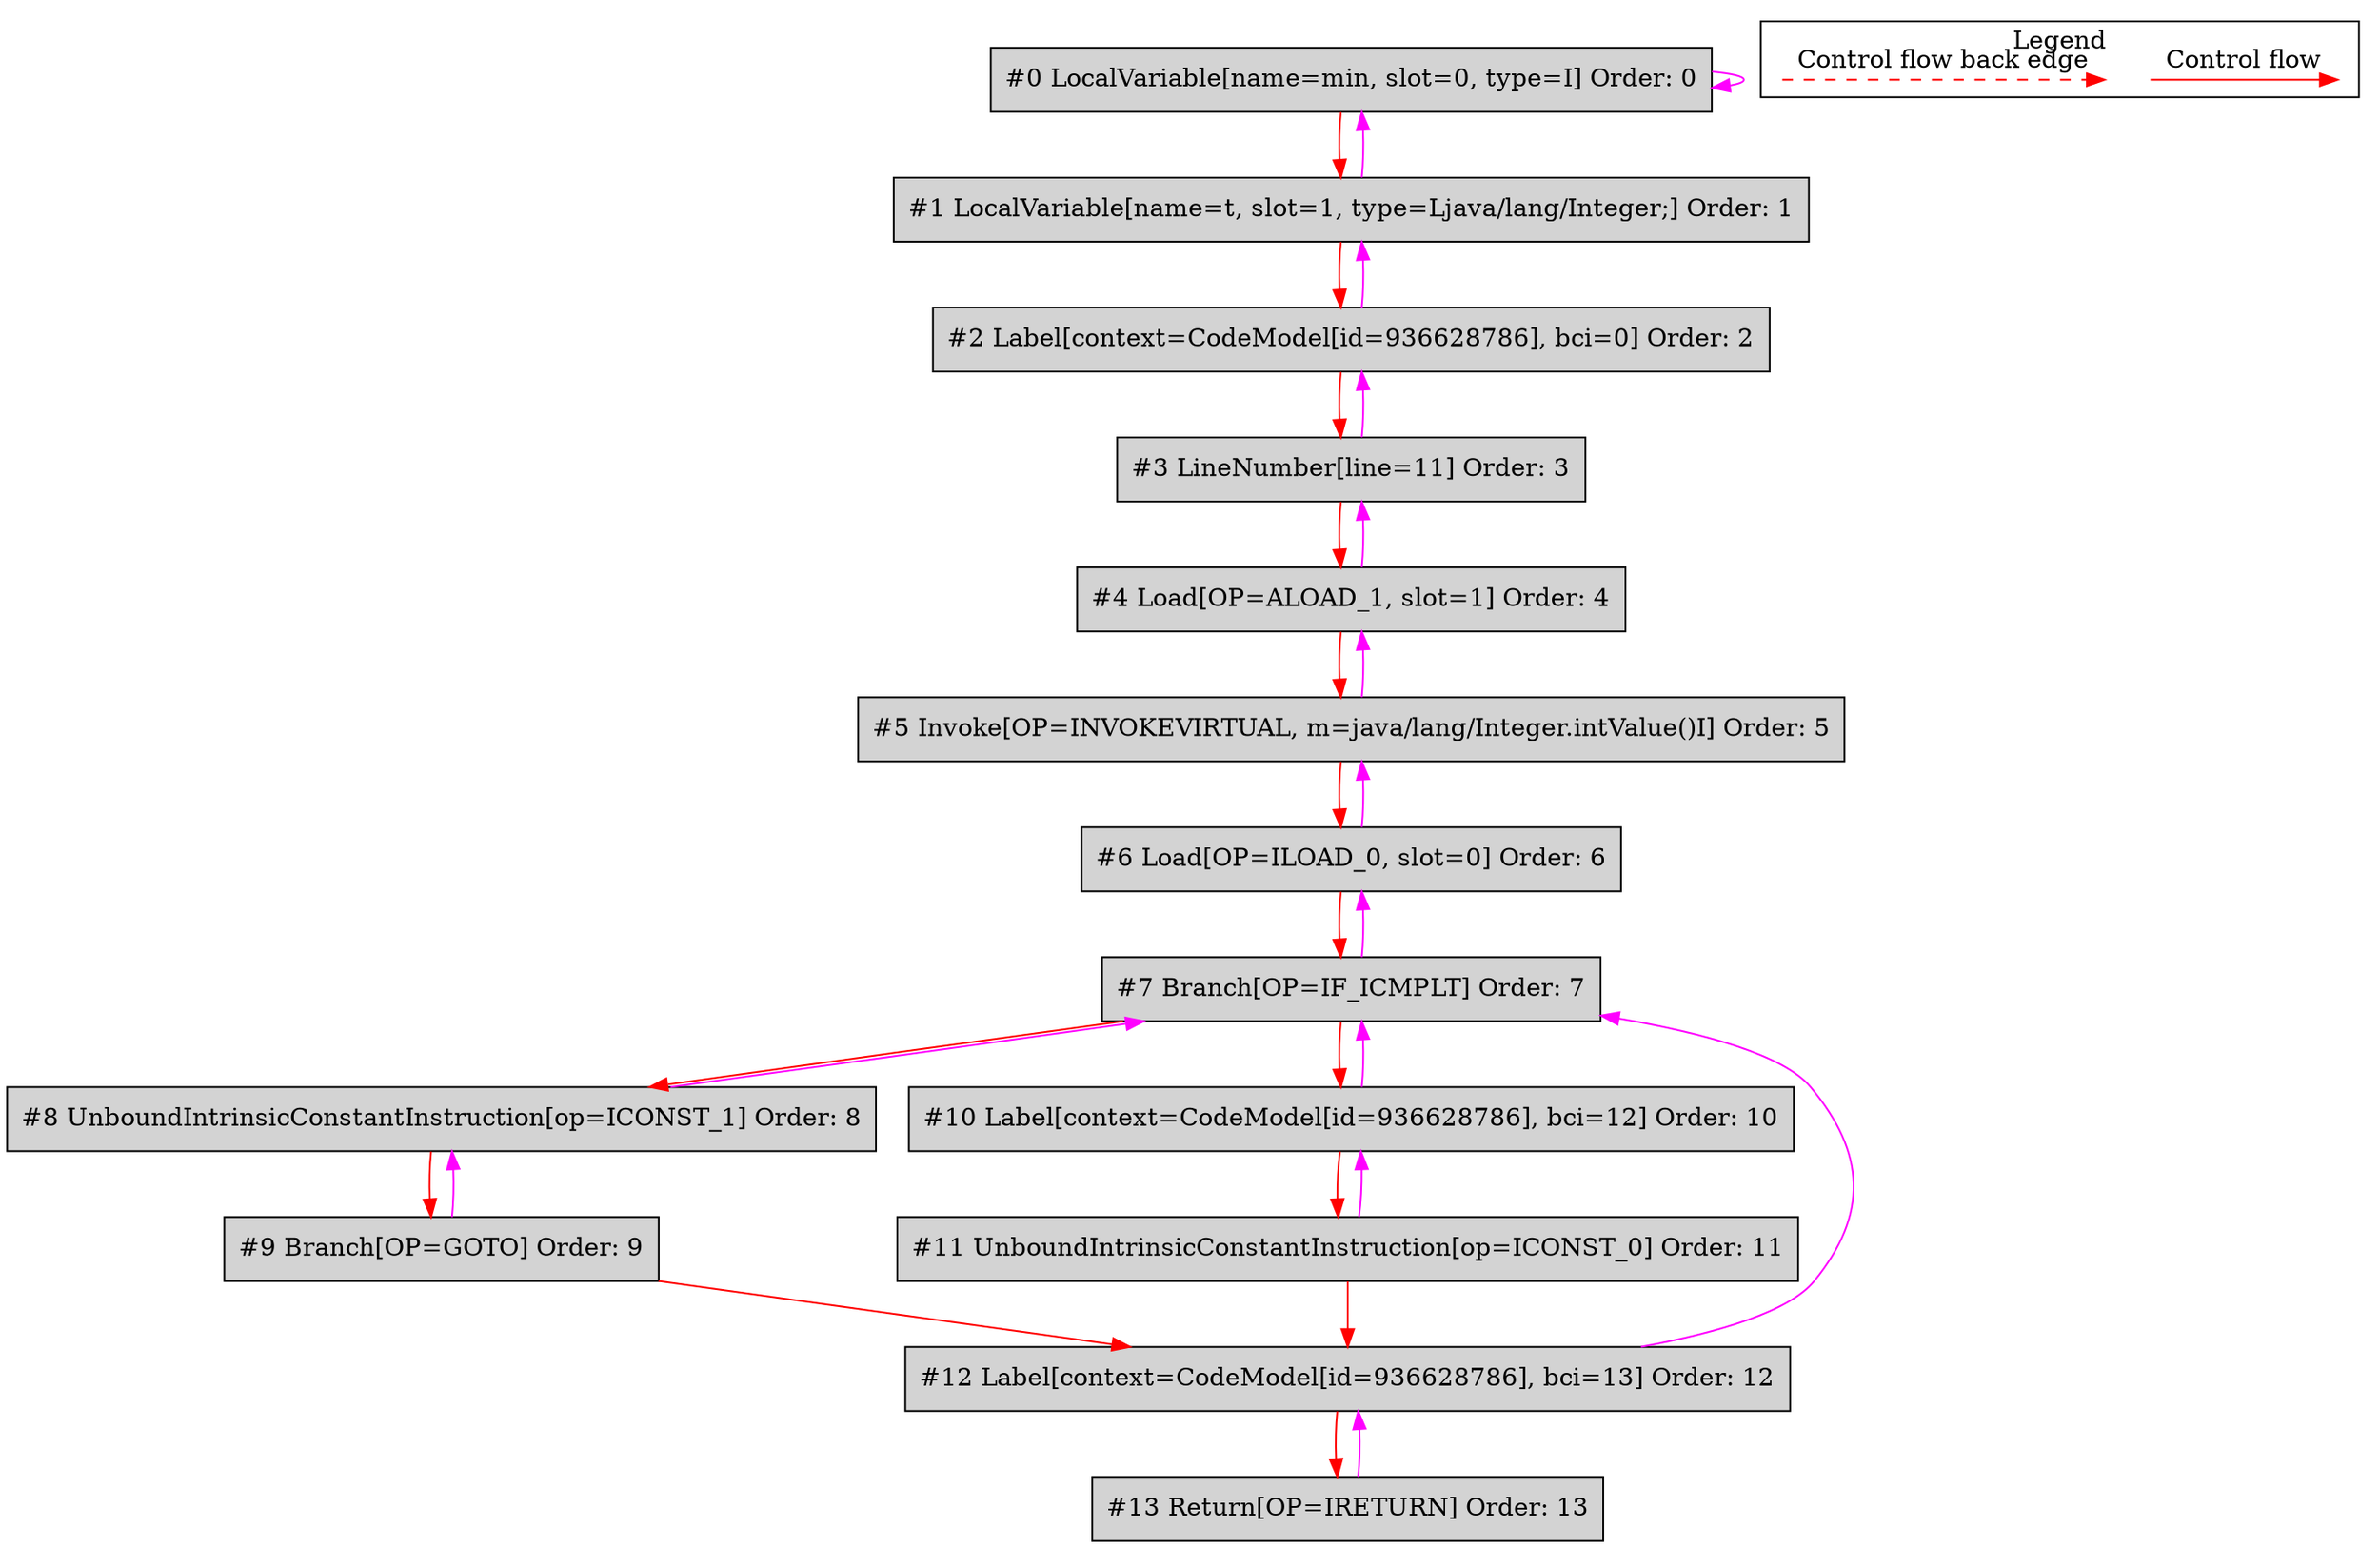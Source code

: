 digraph {
 ordering="in";
 node0[label="#0 LocalVariable[name=min, slot=0, type=I] Order: 0", shape=box, fillcolor=lightgrey, style=filled];
 node1[label="#1 LocalVariable[name=t, slot=1, type=Ljava/lang/Integer;] Order: 1", shape=box, fillcolor=lightgrey, style=filled];
 node2[label="#2 Label[context=CodeModel[id=936628786], bci=0] Order: 2", shape=box, fillcolor=lightgrey, style=filled];
 node3[label="#3 LineNumber[line=11] Order: 3", shape=box, fillcolor=lightgrey, style=filled];
 node4[label="#4 Load[OP=ALOAD_1, slot=1] Order: 4", shape=box, fillcolor=lightgrey, style=filled];
 node5[label="#5 Invoke[OP=INVOKEVIRTUAL, m=java/lang/Integer.intValue()I] Order: 5", shape=box, fillcolor=lightgrey, style=filled];
 node6[label="#6 Load[OP=ILOAD_0, slot=0] Order: 6", shape=box, fillcolor=lightgrey, style=filled];
 node7[label="#7 Branch[OP=IF_ICMPLT] Order: 7", shape=box, fillcolor=lightgrey, style=filled];
 node8[label="#8 UnboundIntrinsicConstantInstruction[op=ICONST_1] Order: 8", shape=box, fillcolor=lightgrey, style=filled];
 node9[label="#9 Branch[OP=GOTO] Order: 9", shape=box, fillcolor=lightgrey, style=filled];
 node10[label="#10 Label[context=CodeModel[id=936628786], bci=12] Order: 10", shape=box, fillcolor=lightgrey, style=filled];
 node11[label="#11 UnboundIntrinsicConstantInstruction[op=ICONST_0] Order: 11", shape=box, fillcolor=lightgrey, style=filled];
 node12[label="#12 Label[context=CodeModel[id=936628786], bci=13] Order: 12", shape=box, fillcolor=lightgrey, style=filled];
 node13[label="#13 Return[OP=IRETURN] Order: 13", shape=box, fillcolor=lightgrey, style=filled];
 node0 -> node0[color=fuchsia];
 node0 -> node1[color=red];
 node1 -> node0[color=fuchsia];
 node1 -> node2[color=red];
 node2 -> node1[color=fuchsia];
 node2 -> node3[color=red];
 node3 -> node2[color=fuchsia];
 node3 -> node4[color=red];
 node4 -> node3[color=fuchsia];
 node4 -> node5[color=red];
 node5 -> node4[color=fuchsia];
 node5 -> node6[color=red];
 node6 -> node5[color=fuchsia];
 node6 -> node7[color=red];
 node7 -> node6[color=fuchsia];
 node7 -> node8[color=red];
 node8 -> node7[color=fuchsia];
 node8 -> node9[color=red];
 node9 -> node8[color=fuchsia];
 node7 -> node10[color=red];
 node10 -> node7[color=fuchsia];
 node10 -> node11[color=red];
 node11 -> node10[color=fuchsia];
 node9 -> node12[color=red];
 node11 -> node12[color=red];
 node12 -> node7[color=fuchsia];
 node12 -> node13[color=red];
 node13 -> node12[color=fuchsia];
 subgraph cluster_000 {
  label = "Legend";
  node [shape=point]
  {
   rank=same;
   c0 [style = invis];
   c1 [style = invis];
   c2 [style = invis];
   c3 [style = invis];
  }
  c0 -> c1 [label="Control flow", style=solid, color=red]
  c2 -> c3 [label="Control flow back edge", style=dashed, color=red]
 }

}
